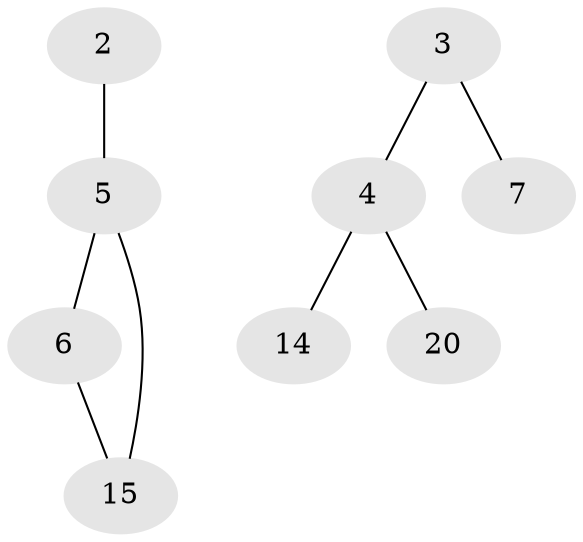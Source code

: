 // Generated by graph-tools (version 1.1) at 2025/46/02/15/25 05:46:28]
// undirected, 9 vertices, 8 edges
graph export_dot {
graph [start="1"]
  node [color=gray90,style=filled];
  2 [super="+1+13"];
  3 [super="+1+8+11+12"];
  4;
  5 [super="+16"];
  6 [super="+9"];
  7 [super="+10+18"];
  14 [super="+12+16"];
  15 [super="+19"];
  20 [super="+11+18"];
  2 -- 5;
  3 -- 4;
  3 -- 7;
  4 -- 14;
  4 -- 20;
  5 -- 6;
  5 -- 15;
  6 -- 15;
}
